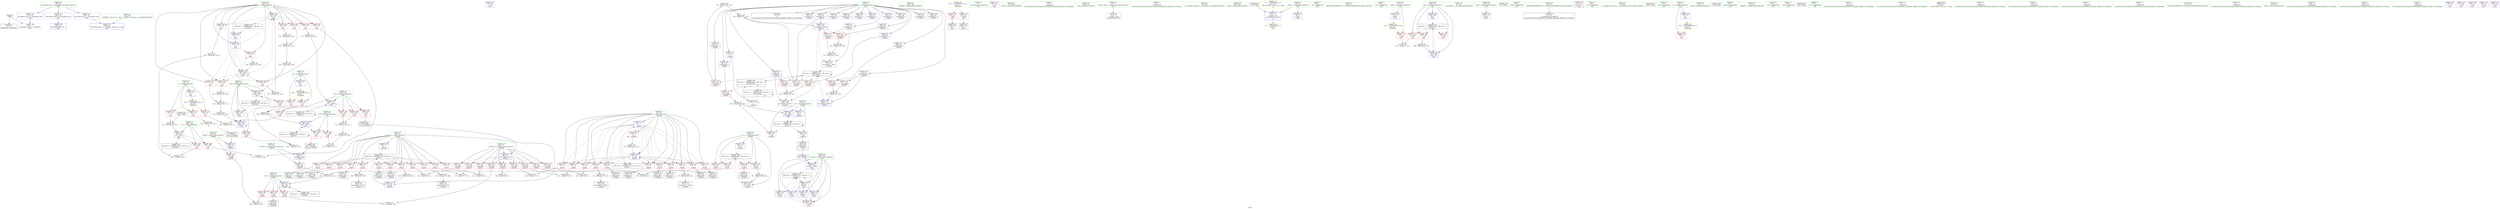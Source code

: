 digraph "SVFG" {
	label="SVFG";

	Node0x55c8b0ca0ba0 [shape=record,color=grey,label="{NodeID: 0\nNullPtr}"];
	Node0x55c8b0ca0ba0 -> Node0x55c8b0cb7380[style=solid];
	Node0x55c8b0ca0ba0 -> Node0x55c8b0cb9ed0[style=solid];
	Node0x55c8b0cb9220 [shape=record,color=red,label="{NodeID: 194\n361\<--288\n\<--lvl\nmain\n}"];
	Node0x55c8b0cb9220 -> Node0x55c8b0cca900[style=solid];
	Node0x55c8b0cb6010 [shape=record,color=purple,label="{NodeID: 111\n315\<--36\n\<--.str.6\nmain\n}"];
	Node0x55c8b0cb4a00 [shape=record,color=green,label="{NodeID: 28\n18\<--19\nY\<--Y_field_insensitive\nGlob }"];
	Node0x55c8b0cb4a00 -> Node0x55c8b0cbb4a0[style=solid];
	Node0x55c8b0cb4a00 -> Node0x55c8b0cbb570[style=solid];
	Node0x55c8b0cb4a00 -> Node0x55c8b0cbb640[style=solid];
	Node0x55c8b0cb4a00 -> Node0x55c8b0cb9bd0[style=solid];
	Node0x55c8b0cc8080 [shape=record,color=grey,label="{NodeID: 305\n145 = Binary(146, 144, )\n}"];
	Node0x55c8b0cc8080 -> Node0x55c8b0cc8380[style=solid];
	Node0x55c8b0cbaa60 [shape=record,color=blue,label="{NodeID: 222\n94\<--9\nres\<--\n_Z3getiii\n}"];
	Node0x55c8b0cbaa60 -> Node0x55c8b0cda450[style=dashed];
	Node0x55c8b0cbc410 [shape=record,color=red,label="{NodeID: 139\n147\<--90\n\<--x\n_Z3getiii\n}"];
	Node0x55c8b0cbc410 -> Node0x55c8b0cc7180[style=solid];
	Node0x55c8b0cb6e80 [shape=record,color=green,label="{NodeID: 56\n299\<--300\nfreopen\<--freopen_field_insensitive\n}"];
	Node0x55c8b0cbdad0 [shape=record,color=red,label="{NodeID: 167\n248\<--98\n\<--y61\n_Z3getiii\n}"];
	Node0x55c8b0cbdad0 -> Node0x55c8b0cc9580[style=solid];
	Node0x55c8b0cb86c0 [shape=record,color=black,label="{NodeID: 84\n298\<--295\ncall\<--\nmain\n}"];
	Node0x55c8b0c90220 [shape=record,color=green,label="{NodeID: 1\n7\<--1\n__dso_handle\<--dummyObj\nGlob }"];
	Node0x55c8b0cdea50 [shape=record,color=black,label="{NodeID: 361\nMR_10V_3 = PHI(MR_10V_4, MR_10V_2, )\npts\{91 \}\n}"];
	Node0x55c8b0cdea50 -> Node0x55c8b0cbc1a0[style=dashed];
	Node0x55c8b0cdea50 -> Node0x55c8b0cbc270[style=dashed];
	Node0x55c8b0cdea50 -> Node0x55c8b0cbc340[style=dashed];
	Node0x55c8b0cdea50 -> Node0x55c8b0cbc410[style=dashed];
	Node0x55c8b0cdea50 -> Node0x55c8b0cbc4e0[style=dashed];
	Node0x55c8b0cdea50 -> Node0x55c8b0cbc5b0[style=dashed];
	Node0x55c8b0cdea50 -> Node0x55c8b0cbc680[style=dashed];
	Node0x55c8b0cdea50 -> Node0x55c8b0cbc750[style=dashed];
	Node0x55c8b0cdea50 -> Node0x55c8b0cbc820[style=dashed];
	Node0x55c8b0cdea50 -> Node0x55c8b0cbc8f0[style=dashed];
	Node0x55c8b0cdea50 -> Node0x55c8b0cbc9c0[style=dashed];
	Node0x55c8b0cdea50 -> Node0x55c8b0cbca90[style=dashed];
	Node0x55c8b0cdea50 -> Node0x55c8b0cba990[style=dashed];
	Node0x55c8b0cb92f0 [shape=record,color=red,label="{NodeID: 195\n373\<--290\n\<--left\nmain\n}"];
	Node0x55c8b0cb92f0 -> Node0x55c8b0cca600[style=solid];
	Node0x55c8b0cb60e0 [shape=record,color=purple,label="{NodeID: 112\n402\<--38\n\<--.str.7\nmain\n}"];
	Node0x55c8b0cb4ad0 [shape=record,color=green,label="{NodeID: 29\n20\<--23\na\<--a_field_insensitive\nGlob }"];
	Node0x55c8b0cb4ad0 -> Node0x55c8b0cb7550[style=solid];
	Node0x55c8b0cb4ad0 -> Node0x55c8b0cb8930[style=solid];
	Node0x55c8b0cb4ad0 -> Node0x55c8b0cb8a00[style=solid];
	Node0x55c8b0cb4ad0 -> Node0x55c8b0cb8ad0[style=solid];
	Node0x55c8b0cb4ad0 -> Node0x55c8b0cb8ba0[style=solid];
	Node0x55c8b0cb4ad0 -> Node0x55c8b0cb8c70[style=solid];
	Node0x55c8b0cb4ad0 -> Node0x55c8b0cb8d40[style=solid];
	Node0x55c8b0cb4ad0 -> Node0x55c8b0cb8e10[style=solid];
	Node0x55c8b0cb4ad0 -> Node0x55c8b0cb8ee0[style=solid];
	Node0x55c8b0cb4ad0 -> Node0x55c8b0cb8fb0[style=solid];
	Node0x55c8b0cb4ad0 -> Node0x55c8b0cb6400[style=solid];
	Node0x55c8b0cb4ad0 -> Node0x55c8b0cb64d0[style=solid];
	Node0x55c8b0cb4ad0 -> Node0x55c8b0cb65a0[style=solid];
	Node0x55c8b0cb4ad0 -> Node0x55c8b0cb6670[style=solid];
	Node0x55c8b0cb4ad0 -> Node0x55c8b0cb6740[style=solid];
	Node0x55c8b0cb4ad0 -> Node0x55c8b0cb6810[style=solid];
	Node0x55c8b0cb4ad0 -> Node0x55c8b0cb68e0[style=solid];
	Node0x55c8b0cb4ad0 -> Node0x55c8b0cb69b0[style=solid];
	Node0x55c8b0cb4ad0 -> Node0x55c8b0cb6a80[style=solid];
	Node0x55c8b0cb4ad0 -> Node0x55c8b0cb6b50[style=solid];
	Node0x55c8b0cc8200 [shape=record,color=grey,label="{NodeID: 306\n189 = Binary(188, 149, )\n}"];
	Node0x55c8b0cc8200 -> Node0x55c8b0cb7f70[style=solid];
	Node0x55c8b0cbab30 [shape=record,color=blue,label="{NodeID: 223\n96\<--12\nx57\<--\n_Z3getiii\n}"];
	Node0x55c8b0cbab30 -> Node0x55c8b0cda950[style=dashed];
	Node0x55c8b0cbc4e0 [shape=record,color=red,label="{NodeID: 140\n158\<--90\n\<--x\n_Z3getiii\n}"];
	Node0x55c8b0cbc4e0 -> Node0x55c8b0cb7a90[style=solid];
	Node0x55c8b0cb6f80 [shape=record,color=green,label="{NodeID: 57\n307\<--308\nscanf\<--scanf_field_insensitive\n}"];
	Node0x55c8b0cbdba0 [shape=record,color=red,label="{NodeID: 168\n255\<--98\n\<--y61\n_Z3getiii\n}"];
	Node0x55c8b0cbdba0 -> Node0x55c8b0cb8520[style=solid];
	Node0x55c8b0cb8790 [shape=record,color=black,label="{NodeID: 85\n304\<--301\ncall1\<--\nmain\n}"];
	Node0x55c8b0cb3b80 [shape=record,color=green,label="{NodeID: 2\n9\<--1\n\<--dummyObj\nCan only get source location for instruction, argument, global var or function.}"];
	Node0x55c8b0cdef50 [shape=record,color=black,label="{NodeID: 362\nMR_12V_2 = PHI(MR_12V_4, MR_12V_1, )\npts\{93 \}\n}"];
	Node0x55c8b0cdef50 -> Node0x55c8b0cba4b0[style=dashed];
	Node0x55c8b0cb93c0 [shape=record,color=red,label="{NodeID: 196\n388\<--290\n\<--left\nmain\n|{<s0>10}}"];
	Node0x55c8b0cb93c0:s0 -> Node0x55c8b0cf8b90[style=solid,color=red];
	Node0x55c8b0cb61b0 [shape=record,color=purple,label="{NodeID: 113\n429\<--40\nllvm.global_ctors_0\<--llvm.global_ctors\nGlob }"];
	Node0x55c8b0cb61b0 -> Node0x55c8b0cb9cd0[style=solid];
	Node0x55c8b0cb4ba0 [shape=record,color=green,label="{NodeID: 30\n40\<--44\nllvm.global_ctors\<--llvm.global_ctors_field_insensitive\nGlob }"];
	Node0x55c8b0cb4ba0 -> Node0x55c8b0cb61b0[style=solid];
	Node0x55c8b0cb4ba0 -> Node0x55c8b0cb6280[style=solid];
	Node0x55c8b0cb4ba0 -> Node0x55c8b0cbb0a0[style=solid];
	Node0x55c8b0cc8380 [shape=record,color=grey,label="{NodeID: 307\n156 = Binary(155, 145, )\n}"];
	Node0x55c8b0cc8380 -> Node0x55c8b0cba580[style=solid];
	Node0x55c8b0cbac00 [shape=record,color=blue,label="{NodeID: 224\n98\<--242\ny61\<--sub\n_Z3getiii\n}"];
	Node0x55c8b0cbac00 -> Node0x55c8b0cbda00[style=dashed];
	Node0x55c8b0cbac00 -> Node0x55c8b0cbdad0[style=dashed];
	Node0x55c8b0cbac00 -> Node0x55c8b0cbdba0[style=dashed];
	Node0x55c8b0cbac00 -> Node0x55c8b0cdae50[style=dashed];
	Node0x55c8b0cbc5b0 [shape=record,color=red,label="{NodeID: 141\n166\<--90\n\<--x\n_Z3getiii\n}"];
	Node0x55c8b0cbc5b0 -> Node0x55c8b0cb7c30[style=solid];
	Node0x55c8b0cb7080 [shape=record,color=green,label="{NodeID: 58\n350\<--351\nabs\<--abs_field_insensitive\n}"];
	Node0x55c8b0cbdc70 [shape=record,color=red,label="{NodeID: 169\n144\<--143\n\<--arrayidx9\n_Z3getiii\n}"];
	Node0x55c8b0cbdc70 -> Node0x55c8b0cc8080[style=solid];
	Node0x55c8b0cb8860 [shape=record,color=purple,label="{NodeID: 86\n51\<--4\n\<--_ZStL8__ioinit\n__cxx_global_var_init\n}"];
	Node0x55c8b0ca1460 [shape=record,color=green,label="{NodeID: 3\n12\<--1\n\<--dummyObj\nCan only get source location for instruction, argument, global var or function.}"];
	Node0x55c8b0cdf450 [shape=record,color=black,label="{NodeID: 363\nMR_20V_3 = PHI(MR_20V_4, MR_20V_2, )\npts\{230000 \}\n|{|<s2>10}}"];
	Node0x55c8b0cdf450 -> Node0x55c8b0cbe2f0[style=dashed];
	Node0x55c8b0cdf450 -> Node0x55c8b0cdb850[style=dashed];
	Node0x55c8b0cdf450:s2 -> Node0x55c8b0cde050[style=dashed,color=blue];
	Node0x55c8b0cb9490 [shape=record,color=red,label="{NodeID: 197\n374\<--292\n\<--slot\nmain\n}"];
	Node0x55c8b0cb9490 -> Node0x55c8b0cc8980[style=solid];
	Node0x55c8b0cb6280 [shape=record,color=purple,label="{NodeID: 114\n430\<--40\nllvm.global_ctors_1\<--llvm.global_ctors\nGlob }"];
	Node0x55c8b0cb6280 -> Node0x55c8b0cb9dd0[style=solid];
	Node0x55c8b0cb4c70 [shape=record,color=green,label="{NodeID: 31\n45\<--46\n__cxx_global_var_init\<--__cxx_global_var_init_field_insensitive\n}"];
	Node0x55c8b0cc8500 [shape=record,color=grey,label="{NodeID: 308\n230 = Binary(229, 149, )\n}"];
	Node0x55c8b0cc8500 -> Node0x55c8b0cba990[style=solid];
	Node0x55c8b0cbacd0 [shape=record,color=blue,label="{NodeID: 225\n94\<--260\nres\<--add70\n_Z3getiii\n}"];
	Node0x55c8b0cbacd0 -> Node0x55c8b0cda450[style=dashed];
	Node0x55c8b0cbc680 [shape=record,color=red,label="{NodeID: 142\n177\<--90\n\<--x\n_Z3getiii\n}"];
	Node0x55c8b0cbc680 -> Node0x55c8b0cc9b80[style=solid];
	Node0x55c8b0cb7180 [shape=record,color=green,label="{NodeID: 59\n404\<--405\nprintf\<--printf_field_insensitive\n}"];
	Node0x55c8b0ce7450 [shape=record,color=yellow,style=double,label="{NodeID: 419\n2V_2 = CSCHI(MR_2V_1)\npts\{10 \}\nCS[]}"];
	Node0x55c8b0cbdd40 [shape=record,color=red,label="{NodeID: 170\n155\<--154\n\<--arrayidx13\n_Z3getiii\n}"];
	Node0x55c8b0cbdd40 -> Node0x55c8b0cc8380[style=solid];
	Node0x55c8b0cb8930 [shape=record,color=purple,label="{NodeID: 87\n115\<--20\n\<--a\n_Z3getiii\n}"];
	Node0x55c8b0cb8930 -> Node0x55c8b0cba310[style=solid];
	Node0x55c8b0c9fdc0 [shape=record,color=green,label="{NodeID: 4\n24\<--1\n.str\<--dummyObj\nGlob }"];
	Node0x55c8b0cb9560 [shape=record,color=red,label="{NodeID: 198\n375\<--292\n\<--slot\nmain\n}"];
	Node0x55c8b0cb9560 -> Node0x55c8b0cc8980[style=solid];
	Node0x55c8b0cbb0a0 [shape=record,color=purple,label="{NodeID: 115\n431\<--40\nllvm.global_ctors_2\<--llvm.global_ctors\nGlob }"];
	Node0x55c8b0cbb0a0 -> Node0x55c8b0cb9ed0[style=solid];
	Node0x55c8b0cb4d70 [shape=record,color=green,label="{NodeID: 32\n49\<--50\n_ZNSt8ios_base4InitC1Ev\<--_ZNSt8ios_base4InitC1Ev_field_insensitive\n}"];
	Node0x55c8b0cc8680 [shape=record,color=grey,label="{NodeID: 309\n377 = Binary(376, 149, )\n}"];
	Node0x55c8b0cc8680 -> Node0x55c8b0cca600[style=solid];
	Node0x55c8b0cbada0 [shape=record,color=blue,label="{NodeID: 226\n96\<--265\nx57\<--inc73\n_Z3getiii\n}"];
	Node0x55c8b0cbada0 -> Node0x55c8b0cda950[style=dashed];
	Node0x55c8b0cbc750 [shape=record,color=red,label="{NodeID: 143\n181\<--90\n\<--x\n_Z3getiii\n}"];
	Node0x55c8b0cbc750 -> Node0x55c8b0cb7dd0[style=solid];
	Node0x55c8b0cb7280 [shape=record,color=green,label="{NodeID: 60\n42\<--424\n_GLOBAL__sub_I_jcn_1_1.cpp\<--_GLOBAL__sub_I_jcn_1_1.cpp_field_insensitive\n}"];
	Node0x55c8b0cb7280 -> Node0x55c8b0cb9dd0[style=solid];
	Node0x55c8b0cbde10 [shape=record,color=red,label="{NodeID: 171\n164\<--163\n\<--arrayidx18\n_Z3getiii\n}"];
	Node0x55c8b0cbde10 -> Node0x55c8b0cc7f00[style=solid];
	Node0x55c8b0cb8a00 [shape=record,color=purple,label="{NodeID: 88\n140\<--20\narrayidx\<--a\n_Z3getiii\n}"];
	Node0x55c8b0c9f910 [shape=record,color=green,label="{NodeID: 5\n26\<--1\n.str.2\<--dummyObj\nGlob }"];
	Node0x55c8b0cb9630 [shape=record,color=red,label="{NodeID: 199\n383\<--292\n\<--slot\nmain\n}"];
	Node0x55c8b0cb9630 -> Node0x55c8b0cca780[style=solid];
	Node0x55c8b0cbb160 [shape=record,color=red,label="{NodeID: 116\n312\<--11\n\<--ntest\nmain\n}"];
	Node0x55c8b0cbb160 -> Node0x55c8b0cc9a00[style=solid];
	Node0x55c8b0cb4e70 [shape=record,color=green,label="{NodeID: 33\n55\<--56\n__cxa_atexit\<--__cxa_atexit_field_insensitive\n}"];
	Node0x55c8b0cc8800 [shape=record,color=grey,label="{NodeID: 310\n260 = Binary(259, 258, )\n}"];
	Node0x55c8b0cc8800 -> Node0x55c8b0cbacd0[style=solid];
	Node0x55c8b0cbae70 [shape=record,color=blue,label="{NodeID: 227\n278\<--12\nretval\<--\nmain\n}"];
	Node0x55c8b0cbc820 [shape=record,color=red,label="{NodeID: 144\n188\<--90\n\<--x\n_Z3getiii\n}"];
	Node0x55c8b0cbc820 -> Node0x55c8b0cc8200[style=solid];
	Node0x55c8b0cb7380 [shape=record,color=black,label="{NodeID: 61\n2\<--3\ndummyVal\<--dummyVal\n}"];
	Node0x55c8b0cf7c10 [shape=record,color=black,label="{NodeID: 421\n52 = PHI()\n}"];
	Node0x55c8b0cbdee0 [shape=record,color=red,label="{NodeID: 172\n173\<--172\n\<--arrayidx24\n_Z3getiii\n}"];
	Node0x55c8b0cbdee0 -> Node0x55c8b0cc7780[style=solid];
	Node0x55c8b0cb8ad0 [shape=record,color=purple,label="{NodeID: 89\n143\<--20\narrayidx9\<--a\n_Z3getiii\n}"];
	Node0x55c8b0cb8ad0 -> Node0x55c8b0cbdc70[style=solid];
	Node0x55c8b0ca0480 [shape=record,color=green,label="{NodeID: 6\n28\<--1\nstdin\<--dummyObj\nGlob }"];
	Node0x55c8b0cb9700 [shape=record,color=red,label="{NodeID: 200\n389\<--292\n\<--slot\nmain\n|{<s0>10}}"];
	Node0x55c8b0cb9700:s0 -> Node0x55c8b0cf8cc0[style=solid,color=red];
	Node0x55c8b0cbb230 [shape=record,color=red,label="{NodeID: 117\n328\<--14\n\<--N\nmain\n}"];
	Node0x55c8b0cbb230 -> Node0x55c8b0cc9880[style=solid];
	Node0x55c8b0cb4f70 [shape=record,color=green,label="{NodeID: 34\n54\<--60\n_ZNSt8ios_base4InitD1Ev\<--_ZNSt8ios_base4InitD1Ev_field_insensitive\n}"];
	Node0x55c8b0cb4f70 -> Node0x55c8b0cb7650[style=solid];
	Node0x55c8b0cc8980 [shape=record,color=grey,label="{NodeID: 311\n376 = Binary(374, 375, )\n}"];
	Node0x55c8b0cc8980 -> Node0x55c8b0cc8680[style=solid];
	Node0x55c8b0cbaf40 [shape=record,color=blue,label="{NodeID: 228\n280\<--149\ntest\<--\nmain\n}"];
	Node0x55c8b0cbaf40 -> Node0x55c8b0cdbd50[style=dashed];
	Node0x55c8b0cbc8f0 [shape=record,color=red,label="{NodeID: 145\n203\<--90\n\<--x\n_Z3getiii\n}"];
	Node0x55c8b0cbc8f0 -> Node0x55c8b0cb8110[style=solid];
	Node0x55c8b0cb7480 [shape=record,color=black,label="{NodeID: 62\n277\<--12\nmain_ret\<--\nmain\n}"];
	Node0x55c8b0cf84d0 [shape=record,color=black,label="{NodeID: 422\n70 = PHI()\n}"];
	Node0x55c8b0cf84d0 -> Node0x55c8b0cb9fd0[style=solid];
	Node0x55c8b0cbdfb0 [shape=record,color=red,label="{NodeID: 173\n187\<--186\n\<--arrayidx31\n_Z3getiii\n}"];
	Node0x55c8b0cbdfb0 -> Node0x55c8b0cc7000[style=solid];
	Node0x55c8b0cb8ba0 [shape=record,color=purple,label="{NodeID: 90\n151\<--20\narrayidx11\<--a\n_Z3getiii\n}"];
	Node0x55c8b0ca1020 [shape=record,color=green,label="{NodeID: 7\n29\<--1\n.str.3\<--dummyObj\nGlob }"];
	Node0x55c8b0cb97d0 [shape=record,color=blue,label="{NodeID: 201\n8\<--9\n_ZL2pi\<--\nGlob }"];
	Node0x55c8b0cbb300 [shape=record,color=red,label="{NodeID: 118\n366\<--14\n\<--N\nmain\n}"];
	Node0x55c8b0cbb300 -> Node0x55c8b0cc8b00[style=solid];
	Node0x55c8b0cb5070 [shape=record,color=green,label="{NodeID: 35\n67\<--68\n__cxx_global_var_init.1\<--__cxx_global_var_init.1_field_insensitive\n}"];
	Node0x55c8b0cc8b00 [shape=record,color=grey,label="{NodeID: 312\n368 = Binary(366, 367, )\n}"];
	Node0x55c8b0cc8b00 -> Node0x55c8b0cc36d0[style=solid];
	Node0x55c8b0cbb010 [shape=record,color=blue,label="{NodeID: 229\n282\<--149\na\<--\nmain\n}"];
	Node0x55c8b0cbb010 -> Node0x55c8b0cc3050[style=dashed];
	Node0x55c8b0cbc9c0 [shape=record,color=red,label="{NodeID: 146\n210\<--90\n\<--x\n_Z3getiii\n}"];
	Node0x55c8b0cbc9c0 -> Node0x55c8b0cb82b0[style=solid];
	Node0x55c8b0cb7550 [shape=record,color=black,label="{NodeID: 63\n22\<--20\n\<--a\nCan only get source location for instruction, argument, global var or function.}"];
	Node0x55c8b0cf8630 [shape=record,color=black,label="{NodeID: 423\n306 = PHI()\n}"];
	Node0x55c8b0cbe080 [shape=record,color=red,label="{NodeID: 174\n195\<--194\n\<--arrayidx36\n_Z3getiii\n}"];
	Node0x55c8b0cbe080 -> Node0x55c8b0cc7000[style=solid];
	Node0x55c8b0cb8c70 [shape=record,color=purple,label="{NodeID: 91\n154\<--20\narrayidx13\<--a\n_Z3getiii\n}"];
	Node0x55c8b0cb8c70 -> Node0x55c8b0cbdd40[style=solid];
	Node0x55c8b0cb8c70 -> Node0x55c8b0cba580[style=solid];
	Node0x55c8b0ca05d0 [shape=record,color=green,label="{NodeID: 8\n31\<--1\n.str.4\<--dummyObj\nGlob }"];
	Node0x55c8b0cb98d0 [shape=record,color=blue,label="{NodeID: 202\n11\<--12\nntest\<--\nGlob }"];
	Node0x55c8b0cb98d0 -> Node0x55c8b0ce1da0[style=dashed];
	Node0x55c8b0cbb3d0 [shape=record,color=red,label="{NodeID: 119\n348\<--16\n\<--X\nmain\n}"];
	Node0x55c8b0cb5170 [shape=record,color=green,label="{NodeID: 36\n72\<--73\nacos\<--acos_field_insensitive\n}"];
	Node0x55c8b0cc8c80 [shape=record,color=grey,label="{NodeID: 313\n265 = Binary(264, 149, )\n}"];
	Node0x55c8b0cc8c80 -> Node0x55c8b0cbada0[style=solid];
	Node0x55c8b0cc2f80 [shape=record,color=blue,label="{NodeID: 230\n284\<--149\ntotal\<--\nmain\n}"];
	Node0x55c8b0cc2f80 -> Node0x55c8b0cc3120[style=dashed];
	Node0x55c8b0cbca90 [shape=record,color=red,label="{NodeID: 147\n229\<--90\n\<--x\n_Z3getiii\n}"];
	Node0x55c8b0cbca90 -> Node0x55c8b0cc8500[style=solid];
	Node0x55c8b0cb7650 [shape=record,color=black,label="{NodeID: 64\n53\<--54\n\<--_ZNSt8ios_base4InitD1Ev\nCan only get source location for instruction, argument, global var or function.}"];
	Node0x55c8b0cf8700 [shape=record,color=black,label="{NodeID: 424\n316 = PHI()\n}"];
	Node0x55c8b0cbe150 [shape=record,color=red,label="{NodeID: 175\n209\<--208\n\<--arrayidx44\n_Z3getiii\n}"];
	Node0x55c8b0cbe150 -> Node0x55c8b0cc7c00[style=solid];
	Node0x55c8b0cb8d40 [shape=record,color=purple,label="{NodeID: 92\n160\<--20\narrayidx16\<--a\n_Z3getiii\n}"];
	Node0x55c8b0ca0660 [shape=record,color=green,label="{NodeID: 9\n33\<--1\nstdout\<--dummyObj\nGlob }"];
	Node0x55c8b0cc6400 [shape=record,color=grey,label="{NodeID: 286\n353 = Binary(349, 352, )\n}"];
	Node0x55c8b0cc6400 -> Node0x55c8b0cc3530[style=solid];
	Node0x55c8b0cb99d0 [shape=record,color=blue,label="{NodeID: 203\n14\<--12\nN\<--\nGlob }"];
	Node0x55c8b0cb99d0 -> Node0x55c8b0ce1e80[style=dashed];
	Node0x55c8b0cbb4a0 [shape=record,color=red,label="{NodeID: 120\n352\<--18\n\<--Y\nmain\n}"];
	Node0x55c8b0cbb4a0 -> Node0x55c8b0cc6400[style=solid];
	Node0x55c8b0cb5270 [shape=record,color=green,label="{NodeID: 37\n78\<--79\n_Z3getiii\<--_Z3getiii_field_insensitive\n}"];
	Node0x55c8b0cc8e00 [shape=record,color=grey,label="{NodeID: 314\n371 = Binary(370, 149, )\n}"];
	Node0x55c8b0cc8e00 -> Node0x55c8b0cc37a0[style=solid];
	Node0x55c8b0cc3050 [shape=record,color=blue,label="{NodeID: 231\n282\<--149\na\<--\nmain\n}"];
	Node0x55c8b0cc3050 -> Node0x55c8b0cbe630[style=dashed];
	Node0x55c8b0cc3050 -> Node0x55c8b0cbe700[style=dashed];
	Node0x55c8b0cc3050 -> Node0x55c8b0cbe7d0[style=dashed];
	Node0x55c8b0cc3050 -> Node0x55c8b0cbe8a0[style=dashed];
	Node0x55c8b0cc3050 -> Node0x55c8b0cc31f0[style=dashed];
	Node0x55c8b0cc3050 -> Node0x55c8b0cc32c0[style=dashed];
	Node0x55c8b0cbcb60 [shape=record,color=red,label="{NodeID: 148\n126\<--92\n\<--y\n_Z3getiii\n}"];
	Node0x55c8b0cbcb60 -> Node0x55c8b0cc9d00[style=solid];
	Node0x55c8b0cb7750 [shape=record,color=black,label="{NodeID: 65\n139\<--138\nidxprom\<--\n_Z3getiii\n}"];
	Node0x55c8b0cf87d0 [shape=record,color=black,label="{NodeID: 425\n349 = PHI()\n}"];
	Node0x55c8b0cf87d0 -> Node0x55c8b0cc6400[style=solid];
	Node0x55c8b0cbe220 [shape=record,color=red,label="{NodeID: 176\n217\<--216\n\<--arrayidx49\n_Z3getiii\n}"];
	Node0x55c8b0cbe220 -> Node0x55c8b0cc7c00[style=solid];
	Node0x55c8b0cb8e10 [shape=record,color=purple,label="{NodeID: 93\n163\<--20\narrayidx18\<--a\n_Z3getiii\n}"];
	Node0x55c8b0cb8e10 -> Node0x55c8b0cbde10[style=solid];
	Node0x55c8b0ca06f0 [shape=record,color=green,label="{NodeID: 10\n34\<--1\n.str.5\<--dummyObj\nGlob }"];
	Node0x55c8b0cc6580 [shape=record,color=grey,label="{NodeID: 287\n242 = Binary(240, 241, )\n}"];
	Node0x55c8b0cc6580 -> Node0x55c8b0cbac00[style=solid];
	Node0x55c8b0cb9ad0 [shape=record,color=blue,label="{NodeID: 204\n16\<--12\nX\<--\nGlob }"];
	Node0x55c8b0cb9ad0 -> Node0x55c8b0ce1f60[style=dashed];
	Node0x55c8b0cbb570 [shape=record,color=red,label="{NodeID: 121\n382\<--18\n\<--Y\nmain\n}"];
	Node0x55c8b0cbb570 -> Node0x55c8b0cca780[style=solid];
	Node0x55c8b0cb5370 [shape=record,color=green,label="{NodeID: 38\n84\<--85\nleft.addr\<--left.addr_field_insensitive\n_Z3getiii\n}"];
	Node0x55c8b0cb5370 -> Node0x55c8b0cbb8b0[style=solid];
	Node0x55c8b0cb5370 -> Node0x55c8b0cba0a0[style=solid];
	Node0x55c8b0cc8f80 [shape=record,color=grey,label="{NodeID: 315\n363 = Binary(362, 149, )\n}"];
	Node0x55c8b0cc8f80 -> Node0x55c8b0cca900[style=solid];
	Node0x55c8b0cc3120 [shape=record,color=blue,label="{NodeID: 232\n284\<--325\ntotal\<--div\nmain\n}"];
	Node0x55c8b0cc3120 -> Node0x55c8b0cbed80[style=dashed];
	Node0x55c8b0cc3120 -> Node0x55c8b0cc3120[style=dashed];
	Node0x55c8b0cc3120 -> Node0x55c8b0cc3390[style=dashed];
	Node0x55c8b0cbcc30 [shape=record,color=red,label="{NodeID: 149\n134\<--92\n\<--y\n_Z3getiii\n}"];
	Node0x55c8b0cbcc30 -> Node0x55c8b0cca000[style=solid];
	Node0x55c8b0cb7820 [shape=record,color=black,label="{NodeID: 66\n142\<--141\nidxprom8\<--\n_Z3getiii\n}"];
	Node0x55c8b0cf8930 [shape=record,color=black,label="{NodeID: 426\n392 = PHI(80, )\n}"];
	Node0x55c8b0cf8930 -> Node0x55c8b0cc3a10[style=solid];
	Node0x55c8b0cbe2f0 [shape=record,color=red,label="{NodeID: 177\n258\<--257\n\<--arrayidx69\n_Z3getiii\n}"];
	Node0x55c8b0cbe2f0 -> Node0x55c8b0cc8800[style=solid];
	Node0x55c8b0cb8ee0 [shape=record,color=purple,label="{NodeID: 94\n168\<--20\narrayidx21\<--a\n_Z3getiii\n}"];
	Node0x55c8b0c9fa90 [shape=record,color=green,label="{NodeID: 11\n36\<--1\n.str.6\<--dummyObj\nGlob }"];
	Node0x55c8b0cc6700 [shape=record,color=grey,label="{NodeID: 288\n345 = Binary(344, 326, )\n}"];
	Node0x55c8b0cc6700 -> Node0x55c8b0cc3390[style=solid];
	Node0x55c8b0cb9bd0 [shape=record,color=blue,label="{NodeID: 205\n18\<--12\nY\<--\nGlob }"];
	Node0x55c8b0cb9bd0 -> Node0x55c8b0ce2040[style=dashed];
	Node0x55c8b0cbb640 [shape=record,color=red,label="{NodeID: 122\n390\<--18\n\<--Y\nmain\n}"];
	Node0x55c8b0cbb640 -> Node0x55c8b0cc7d80[style=solid];
	Node0x55c8b0cb5440 [shape=record,color=green,label="{NodeID: 39\n86\<--87\nslot.addr\<--slot.addr_field_insensitive\n_Z3getiii\n}"];
	Node0x55c8b0cb5440 -> Node0x55c8b0cbb980[style=solid];
	Node0x55c8b0cb5440 -> Node0x55c8b0cbba50[style=solid];
	Node0x55c8b0cb5440 -> Node0x55c8b0cbbb20[style=solid];
	Node0x55c8b0cb5440 -> Node0x55c8b0cbbbf0[style=solid];
	Node0x55c8b0cb5440 -> Node0x55c8b0cbbcc0[style=solid];
	Node0x55c8b0cb5440 -> Node0x55c8b0cbbd90[style=solid];
	Node0x55c8b0cb5440 -> Node0x55c8b0cbbe60[style=solid];
	Node0x55c8b0cb5440 -> Node0x55c8b0cbbf30[style=solid];
	Node0x55c8b0cb5440 -> Node0x55c8b0cbc000[style=solid];
	Node0x55c8b0cb5440 -> Node0x55c8b0cba170[style=solid];
	Node0x55c8b0cc9100 [shape=record,color=grey,label="{NodeID: 316\n214 = Binary(213, 149, )\n}"];
	Node0x55c8b0cc9100 -> Node0x55c8b0cb8380[style=solid];
	Node0x55c8b0cc31f0 [shape=record,color=blue,label="{NodeID: 233\n282\<--335\na\<--add6\nmain\n}"];
	Node0x55c8b0cc31f0 -> Node0x55c8b0cbe630[style=dashed];
	Node0x55c8b0cc31f0 -> Node0x55c8b0cbe700[style=dashed];
	Node0x55c8b0cc31f0 -> Node0x55c8b0cbe7d0[style=dashed];
	Node0x55c8b0cc31f0 -> Node0x55c8b0cbe8a0[style=dashed];
	Node0x55c8b0cc31f0 -> Node0x55c8b0cc31f0[style=dashed];
	Node0x55c8b0cc31f0 -> Node0x55c8b0cc32c0[style=dashed];
	Node0x55c8b0cbcd00 [shape=record,color=red,label="{NodeID: 150\n141\<--92\n\<--y\n_Z3getiii\n}"];
	Node0x55c8b0cbcd00 -> Node0x55c8b0cb7820[style=solid];
	Node0x55c8b0cb78f0 [shape=record,color=black,label="{NodeID: 67\n150\<--148\nidxprom10\<--add\n_Z3getiii\n}"];
	Node0x55c8b0cf8ac0 [shape=record,color=black,label="{NodeID: 427\n403 = PHI()\n}"];
	Node0x55c8b0cbe3c0 [shape=record,color=red,label="{NodeID: 178\n311\<--280\n\<--test\nmain\n}"];
	Node0x55c8b0cbe3c0 -> Node0x55c8b0cc9a00[style=solid];
	Node0x55c8b0cb8fb0 [shape=record,color=purple,label="{NodeID: 95\n172\<--20\narrayidx24\<--a\n_Z3getiii\n}"];
	Node0x55c8b0cb8fb0 -> Node0x55c8b0cbdee0[style=solid];
	Node0x55c8b0cb8fb0 -> Node0x55c8b0cba650[style=solid];
	Node0x55c8b0c9fb20 [shape=record,color=green,label="{NodeID: 12\n38\<--1\n.str.7\<--dummyObj\nGlob }"];
	Node0x55c8b0cc6880 [shape=record,color=grey,label="{NodeID: 289\n344 = Binary(341, 343, )\n}"];
	Node0x55c8b0cc6880 -> Node0x55c8b0cc6700[style=solid];
	Node0x55c8b0cb9cd0 [shape=record,color=blue,label="{NodeID: 206\n429\<--41\nllvm.global_ctors_0\<--\nGlob }"];
	Node0x55c8b0cbb710 [shape=record,color=red,label="{NodeID: 123\n295\<--28\n\<--stdin\nmain\n}"];
	Node0x55c8b0cbb710 -> Node0x55c8b0cb86c0[style=solid];
	Node0x55c8b0cb5510 [shape=record,color=green,label="{NodeID: 40\n88\<--89\nY.addr\<--Y.addr_field_insensitive\n_Z3getiii\n}"];
	Node0x55c8b0cb5510 -> Node0x55c8b0cbc0d0[style=solid];
	Node0x55c8b0cb5510 -> Node0x55c8b0cba240[style=solid];
	Node0x55c8b0cc9280 [shape=record,color=grey,label="{NodeID: 317\n357 = cmp(355, 356, )\n}"];
	Node0x55c8b0cc32c0 [shape=record,color=blue,label="{NodeID: 234\n282\<--339\na\<--sub\nmain\n}"];
	Node0x55c8b0cc32c0 -> Node0x55c8b0cbe970[style=dashed];
	Node0x55c8b0cc32c0 -> Node0x55c8b0cbea40[style=dashed];
	Node0x55c8b0cc32c0 -> Node0x55c8b0cbeb10[style=dashed];
	Node0x55c8b0cc32c0 -> Node0x55c8b0cbebe0[style=dashed];
	Node0x55c8b0cc32c0 -> Node0x55c8b0cbecb0[style=dashed];
	Node0x55c8b0cc32c0 -> Node0x55c8b0cdc250[style=dashed];
	Node0x55c8b0cbcdd0 [shape=record,color=red,label="{NodeID: 151\n152\<--92\n\<--y\n_Z3getiii\n}"];
	Node0x55c8b0cbcdd0 -> Node0x55c8b0cb79c0[style=solid];
	Node0x55c8b0cb79c0 [shape=record,color=black,label="{NodeID: 68\n153\<--152\nidxprom12\<--\n_Z3getiii\n}"];
	Node0x55c8b0cf8b90 [shape=record,color=black,label="{NodeID: 428\n81 = PHI(388, )\n0th arg _Z3getiii }"];
	Node0x55c8b0cf8b90 -> Node0x55c8b0cba0a0[style=solid];
	Node0x55c8b0cbe490 [shape=record,color=red,label="{NodeID: 179\n400\<--280\n\<--test\nmain\n}"];
	Node0x55c8b0cb6400 [shape=record,color=purple,label="{NodeID: 96\n183\<--20\narrayidx29\<--a\n_Z3getiii\n}"];
	Node0x55c8b0c9fbf0 [shape=record,color=green,label="{NodeID: 13\n41\<--1\n\<--dummyObj\nCan only get source location for instruction, argument, global var or function.}"];
	Node0x55c8b0cc6a00 [shape=record,color=grey,label="{NodeID: 290\n343 = Binary(342, 149, )\n}"];
	Node0x55c8b0cc6a00 -> Node0x55c8b0cc6880[style=solid];
	Node0x55c8b0cb9dd0 [shape=record,color=blue,label="{NodeID: 207\n430\<--42\nllvm.global_ctors_1\<--_GLOBAL__sub_I_jcn_1_1.cpp\nGlob }"];
	Node0x55c8b0cbb7e0 [shape=record,color=red,label="{NodeID: 124\n301\<--33\n\<--stdout\nmain\n}"];
	Node0x55c8b0cbb7e0 -> Node0x55c8b0cb8790[style=solid];
	Node0x55c8b0cb55e0 [shape=record,color=green,label="{NodeID: 41\n90\<--91\nx\<--x_field_insensitive\n_Z3getiii\n}"];
	Node0x55c8b0cb55e0 -> Node0x55c8b0cbc1a0[style=solid];
	Node0x55c8b0cb55e0 -> Node0x55c8b0cbc270[style=solid];
	Node0x55c8b0cb55e0 -> Node0x55c8b0cbc340[style=solid];
	Node0x55c8b0cb55e0 -> Node0x55c8b0cbc410[style=solid];
	Node0x55c8b0cb55e0 -> Node0x55c8b0cbc4e0[style=solid];
	Node0x55c8b0cb55e0 -> Node0x55c8b0cbc5b0[style=solid];
	Node0x55c8b0cb55e0 -> Node0x55c8b0cbc680[style=solid];
	Node0x55c8b0cb55e0 -> Node0x55c8b0cbc750[style=solid];
	Node0x55c8b0cb55e0 -> Node0x55c8b0cbc820[style=solid];
	Node0x55c8b0cb55e0 -> Node0x55c8b0cbc8f0[style=solid];
	Node0x55c8b0cb55e0 -> Node0x55c8b0cbc9c0[style=solid];
	Node0x55c8b0cb55e0 -> Node0x55c8b0cbca90[style=solid];
	Node0x55c8b0cb55e0 -> Node0x55c8b0cba3e0[style=solid];
	Node0x55c8b0cb55e0 -> Node0x55c8b0cba990[style=solid];
	Node0x55c8b0cc9400 [shape=record,color=grey,label="{NodeID: 318\n238 = cmp(236, 237, )\n}"];
	Node0x55c8b0cc3390 [shape=record,color=blue,label="{NodeID: 235\n284\<--345\ntotal\<--div9\nmain\n}"];
	Node0x55c8b0cc3390 -> Node0x55c8b0cbee50[style=dashed];
	Node0x55c8b0cc3390 -> Node0x55c8b0cdc750[style=dashed];
	Node0x55c8b0cbcea0 [shape=record,color=red,label="{NodeID: 152\n161\<--92\n\<--y\n_Z3getiii\n}"];
	Node0x55c8b0cbcea0 -> Node0x55c8b0cb7b60[style=solid];
	Node0x55c8b0cb7a90 [shape=record,color=black,label="{NodeID: 69\n159\<--158\nidxprom15\<--\n_Z3getiii\n}"];
	Node0x55c8b0cf8cc0 [shape=record,color=black,label="{NodeID: 429\n82 = PHI(389, )\n1st arg _Z3getiii }"];
	Node0x55c8b0cf8cc0 -> Node0x55c8b0cba170[style=solid];
	Node0x55c8b0cbe560 [shape=record,color=red,label="{NodeID: 180\n407\<--280\n\<--test\nmain\n}"];
	Node0x55c8b0cbe560 -> Node0x55c8b0cc6d00[style=solid];
	Node0x55c8b0cb64d0 [shape=record,color=purple,label="{NodeID: 97\n186\<--20\narrayidx31\<--a\n_Z3getiii\n}"];
	Node0x55c8b0cb64d0 -> Node0x55c8b0cbdfb0[style=solid];
	Node0x55c8b0cb3fe0 [shape=record,color=green,label="{NodeID: 14\n71\<--1\n\<--dummyObj\nCan only get source location for instruction, argument, global var or function.}"];
	Node0x55c8b0cc6b80 [shape=record,color=grey,label="{NodeID: 291\n339 = Binary(338, 326, )\n}"];
	Node0x55c8b0cc6b80 -> Node0x55c8b0cc32c0[style=solid];
	Node0x55c8b0cb9ed0 [shape=record,color=blue, style = dotted,label="{NodeID: 208\n431\<--3\nllvm.global_ctors_2\<--dummyVal\nGlob }"];
	Node0x55c8b0cbb8b0 [shape=record,color=red,label="{NodeID: 125\n240\<--84\n\<--left.addr\n_Z3getiii\n}"];
	Node0x55c8b0cbb8b0 -> Node0x55c8b0cc6580[style=solid];
	Node0x55c8b0cb56b0 [shape=record,color=green,label="{NodeID: 42\n92\<--93\ny\<--y_field_insensitive\n_Z3getiii\n}"];
	Node0x55c8b0cb56b0 -> Node0x55c8b0cbcb60[style=solid];
	Node0x55c8b0cb56b0 -> Node0x55c8b0cbcc30[style=solid];
	Node0x55c8b0cb56b0 -> Node0x55c8b0cbcd00[style=solid];
	Node0x55c8b0cb56b0 -> Node0x55c8b0cbcdd0[style=solid];
	Node0x55c8b0cb56b0 -> Node0x55c8b0cbcea0[style=solid];
	Node0x55c8b0cb56b0 -> Node0x55c8b0cbcf70[style=solid];
	Node0x55c8b0cb56b0 -> Node0x55c8b0cbd040[style=solid];
	Node0x55c8b0cb56b0 -> Node0x55c8b0cbd110[style=solid];
	Node0x55c8b0cb56b0 -> Node0x55c8b0cbd1e0[style=solid];
	Node0x55c8b0cb56b0 -> Node0x55c8b0cbd2b0[style=solid];
	Node0x55c8b0cb56b0 -> Node0x55c8b0cbd380[style=solid];
	Node0x55c8b0cb56b0 -> Node0x55c8b0cbd450[style=solid];
	Node0x55c8b0cb56b0 -> Node0x55c8b0cba4b0[style=solid];
	Node0x55c8b0cb56b0 -> Node0x55c8b0cba8c0[style=solid];
	Node0x55c8b0cc0770 [shape=record,color=yellow,style=double,label="{NodeID: 402\nRETMU(2V_2)\npts\{10 \}\nFun[_GLOBAL__sub_I_jcn_1_1.cpp]}"];
	Node0x55c8b0cc9580 [shape=record,color=grey,label="{NodeID: 319\n250 = cmp(248, 249, )\n}"];
	Node0x55c8b0cc3460 [shape=record,color=blue,label="{NodeID: 236\n286\<--9\nanswer\<--\nmain\n}"];
	Node0x55c8b0cc3460 -> Node0x55c8b0cc3600[style=dashed];
	Node0x55c8b0cc3460 -> Node0x55c8b0cc3870[style=dashed];
	Node0x55c8b0cc3460 -> Node0x55c8b0cc3940[style=dashed];
	Node0x55c8b0cc3460 -> Node0x55c8b0cc3a10[style=dashed];
	Node0x55c8b0cc3460 -> Node0x55c8b0cc3ae0[style=dashed];
	Node0x55c8b0cbcf70 [shape=record,color=red,label="{NodeID: 153\n169\<--92\n\<--y\n_Z3getiii\n}"];
	Node0x55c8b0cbcf70 -> Node0x55c8b0cc7900[style=solid];
	Node0x55c8b0cb7b60 [shape=record,color=black,label="{NodeID: 70\n162\<--161\nidxprom17\<--\n_Z3getiii\n}"];
	Node0x55c8b0cf8e00 [shape=record,color=black,label="{NodeID: 430\n83 = PHI(391, )\n2nd arg _Z3getiii }"];
	Node0x55c8b0cf8e00 -> Node0x55c8b0cba240[style=solid];
	Node0x55c8b0cda450 [shape=record,color=black,label="{NodeID: 347\nMR_14V_3 = PHI(MR_14V_5, MR_14V_2, )\npts\{95 \}\n}"];
	Node0x55c8b0cda450 -> Node0x55c8b0cbd520[style=dashed];
	Node0x55c8b0cda450 -> Node0x55c8b0cbd5f0[style=dashed];
	Node0x55c8b0cda450 -> Node0x55c8b0cbacd0[style=dashed];
	Node0x55c8b0cda450 -> Node0x55c8b0cda450[style=dashed];
	Node0x55c8b0cbe630 [shape=record,color=red,label="{NodeID: 181\n321\<--282\n\<--a\nmain\n}"];
	Node0x55c8b0cbe630 -> Node0x55c8b0cc7600[style=solid];
	Node0x55c8b0cb65a0 [shape=record,color=purple,label="{NodeID: 98\n191\<--20\narrayidx34\<--a\n_Z3getiii\n}"];
	Node0x55c8b0cb4070 [shape=record,color=green,label="{NodeID: 15\n105\<--1\n\<--dummyObj\nCan only get source location for instruction, argument, global var or function.}"];
	Node0x55c8b0cc6d00 [shape=record,color=grey,label="{NodeID: 292\n408 = Binary(407, 149, )\n}"];
	Node0x55c8b0cc6d00 -> Node0x55c8b0cc3bb0[style=solid];
	Node0x55c8b0cb9fd0 [shape=record,color=blue,label="{NodeID: 209\n8\<--70\n_ZL2pi\<--call\n__cxx_global_var_init.1\n|{<s0>13}}"];
	Node0x55c8b0cb9fd0:s0 -> Node0x55c8b0ce7450[style=dashed,color=blue];
	Node0x55c8b0cbb980 [shape=record,color=red,label="{NodeID: 126\n103\<--86\n\<--slot.addr\n_Z3getiii\n}"];
	Node0x55c8b0cbb980 -> Node0x55c8b0cca300[style=solid];
	Node0x55c8b0cb5780 [shape=record,color=green,label="{NodeID: 43\n94\<--95\nres\<--res_field_insensitive\n_Z3getiii\n}"];
	Node0x55c8b0cb5780 -> Node0x55c8b0cbd520[style=solid];
	Node0x55c8b0cb5780 -> Node0x55c8b0cbd5f0[style=solid];
	Node0x55c8b0cb5780 -> Node0x55c8b0cbaa60[style=solid];
	Node0x55c8b0cb5780 -> Node0x55c8b0cbacd0[style=solid];
	Node0x55c8b0cc9700 [shape=record,color=grey,label="{NodeID: 320\n246 = cmp(244, 245, )\n}"];
	Node0x55c8b0cc3530 [shape=record,color=blue,label="{NodeID: 237\n288\<--353\nlvl\<--add11\nmain\n}"];
	Node0x55c8b0cc3530 -> Node0x55c8b0cb9150[style=dashed];
	Node0x55c8b0cc3530 -> Node0x55c8b0cb9220[style=dashed];
	Node0x55c8b0cc3530 -> Node0x55c8b0cdd150[style=dashed];
	Node0x55c8b0cbd040 [shape=record,color=red,label="{NodeID: 154\n184\<--92\n\<--y\n_Z3getiii\n}"];
	Node0x55c8b0cbd040 -> Node0x55c8b0cb7ea0[style=solid];
	Node0x55c8b0cb7c30 [shape=record,color=black,label="{NodeID: 71\n167\<--166\nidxprom20\<--\n_Z3getiii\n}"];
	Node0x55c8b0cda950 [shape=record,color=black,label="{NodeID: 348\nMR_16V_3 = PHI(MR_16V_4, MR_16V_2, )\npts\{97 \}\n}"];
	Node0x55c8b0cda950 -> Node0x55c8b0cbd6c0[style=dashed];
	Node0x55c8b0cda950 -> Node0x55c8b0cbd790[style=dashed];
	Node0x55c8b0cda950 -> Node0x55c8b0cbd860[style=dashed];
	Node0x55c8b0cda950 -> Node0x55c8b0cbd930[style=dashed];
	Node0x55c8b0cda950 -> Node0x55c8b0cbada0[style=dashed];
	Node0x55c8b0cbe700 [shape=record,color=red,label="{NodeID: 182\n322\<--282\n\<--a\nmain\n}"];
	Node0x55c8b0cbe700 -> Node0x55c8b0cc7480[style=solid];
	Node0x55c8b0cb6670 [shape=record,color=purple,label="{NodeID: 99\n194\<--20\narrayidx36\<--a\n_Z3getiii\n}"];
	Node0x55c8b0cb6670 -> Node0x55c8b0cbe080[style=solid];
	Node0x55c8b0cb6670 -> Node0x55c8b0cba720[style=solid];
	Node0x55c8b0cb4100 [shape=record,color=green,label="{NodeID: 16\n110\<--1\n\<--dummyObj\nCan only get source location for instruction, argument, global var or function.}"];
	Node0x55c8b0cc6e80 [shape=record,color=grey,label="{NodeID: 293\n335 = Binary(334, 326, )\n}"];
	Node0x55c8b0cc6e80 -> Node0x55c8b0cc31f0[style=solid];
	Node0x55c8b0cba0a0 [shape=record,color=blue,label="{NodeID: 210\n84\<--81\nleft.addr\<--left\n_Z3getiii\n}"];
	Node0x55c8b0cba0a0 -> Node0x55c8b0cbb8b0[style=dashed];
	Node0x55c8b0cbba50 [shape=record,color=red,label="{NodeID: 127\n121\<--86\n\<--slot.addr\n_Z3getiii\n}"];
	Node0x55c8b0cbba50 -> Node0x55c8b0cc9e80[style=solid];
	Node0x55c8b0cb5850 [shape=record,color=green,label="{NodeID: 44\n96\<--97\nx57\<--x57_field_insensitive\n_Z3getiii\n}"];
	Node0x55c8b0cb5850 -> Node0x55c8b0cbd6c0[style=solid];
	Node0x55c8b0cb5850 -> Node0x55c8b0cbd790[style=solid];
	Node0x55c8b0cb5850 -> Node0x55c8b0cbd860[style=solid];
	Node0x55c8b0cb5850 -> Node0x55c8b0cbd930[style=solid];
	Node0x55c8b0cb5850 -> Node0x55c8b0cbab30[style=solid];
	Node0x55c8b0cb5850 -> Node0x55c8b0cbada0[style=solid];
	Node0x55c8b0cc9880 [shape=record,color=grey,label="{NodeID: 321\n330 = cmp(328, 329, )\n}"];
	Node0x55c8b0cc3600 [shape=record,color=blue,label="{NodeID: 238\n286\<--117\nanswer\<--\nmain\n}"];
	Node0x55c8b0cc3600 -> Node0x55c8b0cb9080[style=dashed];
	Node0x55c8b0cc3600 -> Node0x55c8b0cdcc50[style=dashed];
	Node0x55c8b0cbd110 [shape=record,color=red,label="{NodeID: 155\n192\<--92\n\<--y\n_Z3getiii\n}"];
	Node0x55c8b0cbd110 -> Node0x55c8b0cb8040[style=solid];
	Node0x55c8b0cb7d00 [shape=record,color=black,label="{NodeID: 72\n171\<--170\nidxprom23\<--add22\n_Z3getiii\n}"];
	Node0x55c8b0cdae50 [shape=record,color=black,label="{NodeID: 349\nMR_18V_2 = PHI(MR_18V_3, MR_18V_1, )\npts\{99 \}\n}"];
	Node0x55c8b0cdae50 -> Node0x55c8b0cbac00[style=dashed];
	Node0x55c8b0cbe7d0 [shape=record,color=red,label="{NodeID: 183\n334\<--282\n\<--a\nmain\n}"];
	Node0x55c8b0cbe7d0 -> Node0x55c8b0cc6e80[style=solid];
	Node0x55c8b0cb6740 [shape=record,color=purple,label="{NodeID: 100\n205\<--20\narrayidx42\<--a\n_Z3getiii\n}"];
	Node0x55c8b0cb4190 [shape=record,color=green,label="{NodeID: 17\n111\<--1\n\<--dummyObj\nCan only get source location for instruction, argument, global var or function.}"];
	Node0x55c8b0ce1b80 [shape=record,color=yellow,style=double,label="{NodeID: 377\n2V_1 = ENCHI(MR_2V_0)\npts\{10 \}\nFun[_GLOBAL__sub_I_jcn_1_1.cpp]|{<s0>13}}"];
	Node0x55c8b0ce1b80:s0 -> Node0x55c8b0cb9fd0[style=dashed,color=red];
	Node0x55c8b0cc7000 [shape=record,color=grey,label="{NodeID: 294\n196 = Binary(195, 187, )\n}"];
	Node0x55c8b0cc7000 -> Node0x55c8b0cba720[style=solid];
	Node0x55c8b0cba170 [shape=record,color=blue,label="{NodeID: 211\n86\<--82\nslot.addr\<--slot\n_Z3getiii\n}"];
	Node0x55c8b0cba170 -> Node0x55c8b0cbb980[style=dashed];
	Node0x55c8b0cba170 -> Node0x55c8b0cbba50[style=dashed];
	Node0x55c8b0cba170 -> Node0x55c8b0cbbb20[style=dashed];
	Node0x55c8b0cba170 -> Node0x55c8b0cbbbf0[style=dashed];
	Node0x55c8b0cba170 -> Node0x55c8b0cbbcc0[style=dashed];
	Node0x55c8b0cba170 -> Node0x55c8b0cbbd90[style=dashed];
	Node0x55c8b0cba170 -> Node0x55c8b0cbbe60[style=dashed];
	Node0x55c8b0cba170 -> Node0x55c8b0cbbf30[style=dashed];
	Node0x55c8b0cba170 -> Node0x55c8b0cbc000[style=dashed];
	Node0x55c8b0cbbb20 [shape=record,color=red,label="{NodeID: 128\n127\<--86\n\<--slot.addr\n_Z3getiii\n}"];
	Node0x55c8b0cbbb20 -> Node0x55c8b0cc9d00[style=solid];
	Node0x55c8b0cb5920 [shape=record,color=green,label="{NodeID: 45\n98\<--99\ny61\<--y61_field_insensitive\n_Z3getiii\n}"];
	Node0x55c8b0cb5920 -> Node0x55c8b0cbda00[style=solid];
	Node0x55c8b0cb5920 -> Node0x55c8b0cbdad0[style=solid];
	Node0x55c8b0cb5920 -> Node0x55c8b0cbdba0[style=solid];
	Node0x55c8b0cb5920 -> Node0x55c8b0cbac00[style=solid];
	Node0x55c8b0cc9a00 [shape=record,color=grey,label="{NodeID: 322\n313 = cmp(311, 312, )\n}"];
	Node0x55c8b0cc36d0 [shape=record,color=blue,label="{NodeID: 239\n290\<--368\nleft\<--sub17\nmain\n}"];
	Node0x55c8b0cc36d0 -> Node0x55c8b0cb92f0[style=dashed];
	Node0x55c8b0cc36d0 -> Node0x55c8b0cb93c0[style=dashed];
	Node0x55c8b0cc36d0 -> Node0x55c8b0cdd650[style=dashed];
	Node0x55c8b0cbd1e0 [shape=record,color=red,label="{NodeID: 156\n199\<--92\n\<--y\n_Z3getiii\n}"];
	Node0x55c8b0cbd1e0 -> Node0x55c8b0cca480[style=solid];
	Node0x55c8b0cb7dd0 [shape=record,color=black,label="{NodeID: 73\n182\<--181\nidxprom28\<--\n_Z3getiii\n}"];
	Node0x55c8b0cbe8a0 [shape=record,color=red,label="{NodeID: 184\n338\<--282\n\<--a\nmain\n}"];
	Node0x55c8b0cbe8a0 -> Node0x55c8b0cc6b80[style=solid];
	Node0x55c8b0cb6810 [shape=record,color=purple,label="{NodeID: 101\n208\<--20\narrayidx44\<--a\n_Z3getiii\n}"];
	Node0x55c8b0cb6810 -> Node0x55c8b0cbe150[style=solid];
	Node0x55c8b0cb4220 [shape=record,color=green,label="{NodeID: 18\n112\<--1\n\<--dummyObj\nCan only get source location for instruction, argument, global var or function.}"];
	Node0x55c8b0ce1c90 [shape=record,color=yellow,style=double,label="{NodeID: 378\n22V_1 = ENCHI(MR_22V_0)\npts\{1 \}\nFun[main]}"];
	Node0x55c8b0ce1c90 -> Node0x55c8b0cbb710[style=dashed];
	Node0x55c8b0ce1c90 -> Node0x55c8b0cbb7e0[style=dashed];
	Node0x55c8b0cc7180 [shape=record,color=grey,label="{NodeID: 295\n148 = Binary(147, 149, )\n}"];
	Node0x55c8b0cc7180 -> Node0x55c8b0cb78f0[style=solid];
	Node0x55c8b0cba240 [shape=record,color=blue,label="{NodeID: 212\n88\<--83\nY.addr\<--Y\n_Z3getiii\n}"];
	Node0x55c8b0cba240 -> Node0x55c8b0cbc0d0[style=dashed];
	Node0x55c8b0cbbbf0 [shape=record,color=red,label="{NodeID: 129\n131\<--86\n\<--slot.addr\n_Z3getiii\n}"];
	Node0x55c8b0cbbbf0 -> Node0x55c8b0cca180[style=solid];
	Node0x55c8b0cb59f0 [shape=record,color=green,label="{NodeID: 46\n113\<--114\nllvm.memset.p0i8.i64\<--llvm.memset.p0i8.i64_field_insensitive\n}"];
	Node0x55c8b0cc9b80 [shape=record,color=grey,label="{NodeID: 323\n179 = cmp(177, 178, )\n}"];
	Node0x55c8b0cc37a0 [shape=record,color=blue,label="{NodeID: 240\n292\<--371\nslot\<--add18\nmain\n}"];
	Node0x55c8b0cc37a0 -> Node0x55c8b0cb9490[style=dashed];
	Node0x55c8b0cc37a0 -> Node0x55c8b0cb9560[style=dashed];
	Node0x55c8b0cc37a0 -> Node0x55c8b0cb9630[style=dashed];
	Node0x55c8b0cc37a0 -> Node0x55c8b0cb9700[style=dashed];
	Node0x55c8b0cc37a0 -> Node0x55c8b0cddb50[style=dashed];
	Node0x55c8b0cbd2b0 [shape=record,color=red,label="{NodeID: 157\n206\<--92\n\<--y\n_Z3getiii\n}"];
	Node0x55c8b0cbd2b0 -> Node0x55c8b0cb81e0[style=solid];
	Node0x55c8b0cb7ea0 [shape=record,color=black,label="{NodeID: 74\n185\<--184\nidxprom30\<--\n_Z3getiii\n}"];
	Node0x55c8b0cdb850 [shape=record,color=black,label="{NodeID: 351\nMR_20V_4 = PHI(MR_20V_7, MR_20V_3, )\npts\{230000 \}\n}"];
	Node0x55c8b0cdb850 -> Node0x55c8b0cbdc70[style=dashed];
	Node0x55c8b0cdb850 -> Node0x55c8b0cbdd40[style=dashed];
	Node0x55c8b0cdb850 -> Node0x55c8b0cbdfb0[style=dashed];
	Node0x55c8b0cdb850 -> Node0x55c8b0cbe080[style=dashed];
	Node0x55c8b0cdb850 -> Node0x55c8b0cbe150[style=dashed];
	Node0x55c8b0cdb850 -> Node0x55c8b0cbe220[style=dashed];
	Node0x55c8b0cdb850 -> Node0x55c8b0cba580[style=dashed];
	Node0x55c8b0cdb850 -> Node0x55c8b0cba720[style=dashed];
	Node0x55c8b0cdb850 -> Node0x55c8b0cba7f0[style=dashed];
	Node0x55c8b0cdb850 -> Node0x55c8b0cdb850[style=dashed];
	Node0x55c8b0cdb850 -> Node0x55c8b0cdf450[style=dashed];
	Node0x55c8b0cbe970 [shape=record,color=red,label="{NodeID: 185\n341\<--282\n\<--a\nmain\n}"];
	Node0x55c8b0cbe970 -> Node0x55c8b0cc6880[style=solid];
	Node0x55c8b0cb68e0 [shape=record,color=purple,label="{NodeID: 102\n212\<--20\narrayidx46\<--a\n_Z3getiii\n}"];
	Node0x55c8b0cb42b0 [shape=record,color=green,label="{NodeID: 19\n117\<--1\n\<--dummyObj\nCan only get source location for instruction, argument, global var or function.}"];
	Node0x55c8b0ce1da0 [shape=record,color=yellow,style=double,label="{NodeID: 379\n24V_1 = ENCHI(MR_24V_0)\npts\{13 \}\nFun[main]}"];
	Node0x55c8b0ce1da0 -> Node0x55c8b0cbb160[style=dashed];
	Node0x55c8b0cc7300 [shape=record,color=grey,label="{NodeID: 296\n325 = Binary(324, 326, )\n}"];
	Node0x55c8b0cc7300 -> Node0x55c8b0cc3120[style=solid];
	Node0x55c8b0cba310 [shape=record,color=blue,label="{NodeID: 213\n115\<--117\n\<--\n_Z3getiii\n}"];
	Node0x55c8b0cba310 -> Node0x55c8b0cdf450[style=dashed];
	Node0x55c8b0cbbcc0 [shape=record,color=red,label="{NodeID: 130\n135\<--86\n\<--slot.addr\n_Z3getiii\n}"];
	Node0x55c8b0cbbcc0 -> Node0x55c8b0cca000[style=solid];
	Node0x55c8b0cb5af0 [shape=record,color=green,label="{NodeID: 47\n275\<--276\nmain\<--main_field_insensitive\n}"];
	Node0x55c8b0cc9d00 [shape=record,color=grey,label="{NodeID: 324\n128 = cmp(126, 127, )\n}"];
	Node0x55c8b0cc3870 [shape=record,color=blue,label="{NodeID: 241\n286\<--117\nanswer\<--\nmain\n}"];
	Node0x55c8b0cc3870 -> Node0x55c8b0cb9080[style=dashed];
	Node0x55c8b0cc3870 -> Node0x55c8b0cdcc50[style=dashed];
	Node0x55c8b0cbd380 [shape=record,color=red,label="{NodeID: 158\n213\<--92\n\<--y\n_Z3getiii\n}"];
	Node0x55c8b0cbd380 -> Node0x55c8b0cc9100[style=solid];
	Node0x55c8b0cb7f70 [shape=record,color=black,label="{NodeID: 75\n190\<--189\nidxprom33\<--add32\n_Z3getiii\n}"];
	Node0x55c8b0cdbd50 [shape=record,color=black,label="{NodeID: 352\nMR_34V_3 = PHI(MR_34V_4, MR_34V_2, )\npts\{281 \}\n}"];
	Node0x55c8b0cdbd50 -> Node0x55c8b0cbe3c0[style=dashed];
	Node0x55c8b0cdbd50 -> Node0x55c8b0cbe490[style=dashed];
	Node0x55c8b0cdbd50 -> Node0x55c8b0cbe560[style=dashed];
	Node0x55c8b0cdbd50 -> Node0x55c8b0cc3bb0[style=dashed];
	Node0x55c8b0cbea40 [shape=record,color=red,label="{NodeID: 186\n342\<--282\n\<--a\nmain\n}"];
	Node0x55c8b0cbea40 -> Node0x55c8b0cc6a00[style=solid];
	Node0x55c8b0cb69b0 [shape=record,color=purple,label="{NodeID: 103\n216\<--20\narrayidx49\<--a\n_Z3getiii\n}"];
	Node0x55c8b0cb69b0 -> Node0x55c8b0cbe220[style=solid];
	Node0x55c8b0cb69b0 -> Node0x55c8b0cba7f0[style=solid];
	Node0x55c8b0cb4380 [shape=record,color=green,label="{NodeID: 20\n146\<--1\n\<--dummyObj\nCan only get source location for instruction, argument, global var or function.}"];
	Node0x55c8b0ce1e80 [shape=record,color=yellow,style=double,label="{NodeID: 380\n26V_1 = ENCHI(MR_26V_0)\npts\{15 \}\nFun[main]}"];
	Node0x55c8b0ce1e80 -> Node0x55c8b0cbb230[style=dashed];
	Node0x55c8b0ce1e80 -> Node0x55c8b0cbb300[style=dashed];
	Node0x55c8b0cc7480 [shape=record,color=grey,label="{NodeID: 297\n323 = Binary(322, 149, )\n}"];
	Node0x55c8b0cc7480 -> Node0x55c8b0cc7600[style=solid];
	Node0x55c8b0cba3e0 [shape=record,color=blue,label="{NodeID: 214\n90\<--12\nx\<--\n_Z3getiii\n}"];
	Node0x55c8b0cba3e0 -> Node0x55c8b0cdea50[style=dashed];
	Node0x55c8b0cbbd90 [shape=record,color=red,label="{NodeID: 131\n178\<--86\n\<--slot.addr\n_Z3getiii\n}"];
	Node0x55c8b0cbbd90 -> Node0x55c8b0cc9b80[style=solid];
	Node0x55c8b0c9ff40 [shape=record,color=green,label="{NodeID: 48\n278\<--279\nretval\<--retval_field_insensitive\nmain\n}"];
	Node0x55c8b0c9ff40 -> Node0x55c8b0cbae70[style=solid];
	Node0x55c8b0cc9e80 [shape=record,color=grey,label="{NodeID: 325\n122 = cmp(120, 121, )\n}"];
	Node0x55c8b0cc3940 [shape=record,color=blue,label="{NodeID: 242\n286\<--9\nanswer\<--\nmain\n}"];
	Node0x55c8b0cc3940 -> Node0x55c8b0cb9080[style=dashed];
	Node0x55c8b0cc3940 -> Node0x55c8b0cdcc50[style=dashed];
	Node0x55c8b0cbd450 [shape=record,color=red,label="{NodeID: 159\n224\<--92\n\<--y\n_Z3getiii\n}"];
	Node0x55c8b0cbd450 -> Node0x55c8b0cc7a80[style=solid];
	Node0x55c8b0cb8040 [shape=record,color=black,label="{NodeID: 76\n193\<--192\nidxprom35\<--\n_Z3getiii\n}"];
	Node0x55c8b0cdc250 [shape=record,color=black,label="{NodeID: 353\nMR_36V_2 = PHI(MR_36V_6, MR_36V_1, )\npts\{283 \}\n}"];
	Node0x55c8b0cdc250 -> Node0x55c8b0cbb010[style=dashed];
	Node0x55c8b0cbeb10 [shape=record,color=red,label="{NodeID: 187\n356\<--282\n\<--a\nmain\n}"];
	Node0x55c8b0cbeb10 -> Node0x55c8b0cc9280[style=solid];
	Node0x55c8b0cb6a80 [shape=record,color=purple,label="{NodeID: 104\n254\<--20\narrayidx67\<--a\n_Z3getiii\n}"];
	Node0x55c8b0cb4450 [shape=record,color=green,label="{NodeID: 21\n149\<--1\n\<--dummyObj\nCan only get source location for instruction, argument, global var or function.}"];
	Node0x55c8b0ce1f60 [shape=record,color=yellow,style=double,label="{NodeID: 381\n28V_1 = ENCHI(MR_28V_0)\npts\{17 \}\nFun[main]}"];
	Node0x55c8b0ce1f60 -> Node0x55c8b0cbb3d0[style=dashed];
	Node0x55c8b0cc7600 [shape=record,color=grey,label="{NodeID: 298\n324 = Binary(321, 323, )\n}"];
	Node0x55c8b0cc7600 -> Node0x55c8b0cc7300[style=solid];
	Node0x55c8b0cba4b0 [shape=record,color=blue,label="{NodeID: 215\n92\<--12\ny\<--\n_Z3getiii\n}"];
	Node0x55c8b0cba4b0 -> Node0x55c8b0cbcb60[style=dashed];
	Node0x55c8b0cba4b0 -> Node0x55c8b0cbcc30[style=dashed];
	Node0x55c8b0cba4b0 -> Node0x55c8b0cbcd00[style=dashed];
	Node0x55c8b0cba4b0 -> Node0x55c8b0cbcdd0[style=dashed];
	Node0x55c8b0cba4b0 -> Node0x55c8b0cbcea0[style=dashed];
	Node0x55c8b0cba4b0 -> Node0x55c8b0cbcf70[style=dashed];
	Node0x55c8b0cba4b0 -> Node0x55c8b0cbd040[style=dashed];
	Node0x55c8b0cba4b0 -> Node0x55c8b0cbd110[style=dashed];
	Node0x55c8b0cba4b0 -> Node0x55c8b0cbd1e0[style=dashed];
	Node0x55c8b0cba4b0 -> Node0x55c8b0cbd2b0[style=dashed];
	Node0x55c8b0cba4b0 -> Node0x55c8b0cbd380[style=dashed];
	Node0x55c8b0cba4b0 -> Node0x55c8b0cbd450[style=dashed];
	Node0x55c8b0cba4b0 -> Node0x55c8b0cba8c0[style=dashed];
	Node0x55c8b0cba4b0 -> Node0x55c8b0cdef50[style=dashed];
	Node0x55c8b0cbbe60 [shape=record,color=red,label="{NodeID: 132\n200\<--86\n\<--slot.addr\n_Z3getiii\n}"];
	Node0x55c8b0cbbe60 -> Node0x55c8b0cca480[style=solid];
	Node0x55c8b0ca0010 [shape=record,color=green,label="{NodeID: 49\n280\<--281\ntest\<--test_field_insensitive\nmain\n}"];
	Node0x55c8b0ca0010 -> Node0x55c8b0cbe3c0[style=solid];
	Node0x55c8b0ca0010 -> Node0x55c8b0cbe490[style=solid];
	Node0x55c8b0ca0010 -> Node0x55c8b0cbe560[style=solid];
	Node0x55c8b0ca0010 -> Node0x55c8b0cbaf40[style=solid];
	Node0x55c8b0ca0010 -> Node0x55c8b0cc3bb0[style=solid];
	Node0x55c8b0cca000 [shape=record,color=grey,label="{NodeID: 326\n136 = cmp(134, 135, )\n}"];
	Node0x55c8b0cc3a10 [shape=record,color=blue,label="{NodeID: 243\n286\<--392\nanswer\<--call28\nmain\n}"];
	Node0x55c8b0cc3a10 -> Node0x55c8b0cb9080[style=dashed];
	Node0x55c8b0cc3a10 -> Node0x55c8b0cdcc50[style=dashed];
	Node0x55c8b0cbd520 [shape=record,color=red,label="{NodeID: 160\n259\<--94\n\<--res\n_Z3getiii\n}"];
	Node0x55c8b0cbd520 -> Node0x55c8b0cc8800[style=solid];
	Node0x55c8b0cb8110 [shape=record,color=black,label="{NodeID: 77\n204\<--203\nidxprom41\<--\n_Z3getiii\n}"];
	Node0x55c8b0cdc750 [shape=record,color=black,label="{NodeID: 354\nMR_38V_2 = PHI(MR_38V_6, MR_38V_1, )\npts\{285 \}\n}"];
	Node0x55c8b0cdc750 -> Node0x55c8b0cc2f80[style=dashed];
	Node0x55c8b0cbebe0 [shape=record,color=red,label="{NodeID: 188\n362\<--282\n\<--a\nmain\n}"];
	Node0x55c8b0cbebe0 -> Node0x55c8b0cc8f80[style=solid];
	Node0x55c8b0cb6b50 [shape=record,color=purple,label="{NodeID: 105\n257\<--20\narrayidx69\<--a\n_Z3getiii\n}"];
	Node0x55c8b0cb6b50 -> Node0x55c8b0cbe2f0[style=solid];
	Node0x55c8b0cb4520 [shape=record,color=green,label="{NodeID: 22\n326\<--1\n\<--dummyObj\nCan only get source location for instruction, argument, global var or function.}"];
	Node0x55c8b0ce2040 [shape=record,color=yellow,style=double,label="{NodeID: 382\n30V_1 = ENCHI(MR_30V_0)\npts\{19 \}\nFun[main]}"];
	Node0x55c8b0ce2040 -> Node0x55c8b0cbb4a0[style=dashed];
	Node0x55c8b0ce2040 -> Node0x55c8b0cbb570[style=dashed];
	Node0x55c8b0ce2040 -> Node0x55c8b0cbb640[style=dashed];
	Node0x55c8b0cc7780 [shape=record,color=grey,label="{NodeID: 299\n174 = Binary(173, 165, )\n}"];
	Node0x55c8b0cc7780 -> Node0x55c8b0cba650[style=solid];
	Node0x55c8b0cba580 [shape=record,color=blue,label="{NodeID: 216\n154\<--156\narrayidx13\<--add14\n_Z3getiii\n}"];
	Node0x55c8b0cba580 -> Node0x55c8b0cbde10[style=dashed];
	Node0x55c8b0cba580 -> Node0x55c8b0cbdee0[style=dashed];
	Node0x55c8b0cba580 -> Node0x55c8b0cba650[style=dashed];
	Node0x55c8b0cbbf30 [shape=record,color=red,label="{NodeID: 133\n237\<--86\n\<--slot.addr\n_Z3getiii\n}"];
	Node0x55c8b0cbbf30 -> Node0x55c8b0cc9400[style=solid];
	Node0x55c8b0ca00e0 [shape=record,color=green,label="{NodeID: 50\n282\<--283\na\<--a_field_insensitive\nmain\n}"];
	Node0x55c8b0ca00e0 -> Node0x55c8b0cbe630[style=solid];
	Node0x55c8b0ca00e0 -> Node0x55c8b0cbe700[style=solid];
	Node0x55c8b0ca00e0 -> Node0x55c8b0cbe7d0[style=solid];
	Node0x55c8b0ca00e0 -> Node0x55c8b0cbe8a0[style=solid];
	Node0x55c8b0ca00e0 -> Node0x55c8b0cbe970[style=solid];
	Node0x55c8b0ca00e0 -> Node0x55c8b0cbea40[style=solid];
	Node0x55c8b0ca00e0 -> Node0x55c8b0cbeb10[style=solid];
	Node0x55c8b0ca00e0 -> Node0x55c8b0cbebe0[style=solid];
	Node0x55c8b0ca00e0 -> Node0x55c8b0cbecb0[style=solid];
	Node0x55c8b0ca00e0 -> Node0x55c8b0cbb010[style=solid];
	Node0x55c8b0ca00e0 -> Node0x55c8b0cc3050[style=solid];
	Node0x55c8b0ca00e0 -> Node0x55c8b0cc31f0[style=solid];
	Node0x55c8b0ca00e0 -> Node0x55c8b0cc32c0[style=solid];
	Node0x55c8b0cca180 [shape=record,color=grey,label="{NodeID: 327\n132 = cmp(130, 131, )\n}"];
	Node0x55c8b0cc3ae0 [shape=record,color=blue,label="{NodeID: 244\n286\<--9\nanswer\<--\nmain\n}"];
	Node0x55c8b0cc3ae0 -> Node0x55c8b0cb9080[style=dashed];
	Node0x55c8b0cc3ae0 -> Node0x55c8b0cdcc50[style=dashed];
	Node0x55c8b0cbd5f0 [shape=record,color=red,label="{NodeID: 161\n268\<--94\n\<--res\n_Z3getiii\n}"];
	Node0x55c8b0cbd5f0 -> Node0x55c8b0cb85f0[style=solid];
	Node0x55c8b0cb81e0 [shape=record,color=black,label="{NodeID: 78\n207\<--206\nidxprom43\<--\n_Z3getiii\n}"];
	Node0x55c8b0cdcc50 [shape=record,color=black,label="{NodeID: 355\nMR_40V_2 = PHI(MR_40V_5, MR_40V_1, )\npts\{287 \}\n}"];
	Node0x55c8b0cdcc50 -> Node0x55c8b0cc3460[style=dashed];
	Node0x55c8b0cbecb0 [shape=record,color=red,label="{NodeID: 189\n370\<--282\n\<--a\nmain\n}"];
	Node0x55c8b0cbecb0 -> Node0x55c8b0cc8e00[style=solid];
	Node0x55c8b0cb5c00 [shape=record,color=purple,label="{NodeID: 106\n296\<--24\n\<--.str\nmain\n}"];
	Node0x55c8b0cb45f0 [shape=record,color=green,label="{NodeID: 23\n4\<--6\n_ZStL8__ioinit\<--_ZStL8__ioinit_field_insensitive\nGlob }"];
	Node0x55c8b0cb45f0 -> Node0x55c8b0cb8860[style=solid];
	Node0x55c8b0cc7900 [shape=record,color=grey,label="{NodeID: 300\n170 = Binary(169, 149, )\n}"];
	Node0x55c8b0cc7900 -> Node0x55c8b0cb7d00[style=solid];
	Node0x55c8b0cba650 [shape=record,color=blue,label="{NodeID: 217\n172\<--174\narrayidx24\<--add25\n_Z3getiii\n}"];
	Node0x55c8b0cba650 -> Node0x55c8b0cdb850[style=dashed];
	Node0x55c8b0cbc000 [shape=record,color=red,label="{NodeID: 134\n249\<--86\n\<--slot.addr\n_Z3getiii\n}"];
	Node0x55c8b0cbc000 -> Node0x55c8b0cc9580[style=solid];
	Node0x55c8b0ca01b0 [shape=record,color=green,label="{NodeID: 51\n284\<--285\ntotal\<--total_field_insensitive\nmain\n}"];
	Node0x55c8b0ca01b0 -> Node0x55c8b0cbed80[style=solid];
	Node0x55c8b0ca01b0 -> Node0x55c8b0cbee50[style=solid];
	Node0x55c8b0ca01b0 -> Node0x55c8b0cc2f80[style=solid];
	Node0x55c8b0ca01b0 -> Node0x55c8b0cc3120[style=solid];
	Node0x55c8b0ca01b0 -> Node0x55c8b0cc3390[style=solid];
	Node0x55c8b0cca300 [shape=record,color=grey,label="{NodeID: 328\n104 = cmp(103, 105, )\n}"];
	Node0x55c8b0cc3bb0 [shape=record,color=blue,label="{NodeID: 245\n280\<--408\ntest\<--inc\nmain\n}"];
	Node0x55c8b0cc3bb0 -> Node0x55c8b0cdbd50[style=dashed];
	Node0x55c8b0cbd6c0 [shape=record,color=red,label="{NodeID: 162\n236\<--96\n\<--x57\n_Z3getiii\n}"];
	Node0x55c8b0cbd6c0 -> Node0x55c8b0cc9400[style=solid];
	Node0x55c8b0cb82b0 [shape=record,color=black,label="{NodeID: 79\n211\<--210\nidxprom45\<--\n_Z3getiii\n}"];
	Node0x55c8b0cdd150 [shape=record,color=black,label="{NodeID: 356\nMR_42V_2 = PHI(MR_42V_3, MR_42V_1, )\npts\{289 \}\n}"];
	Node0x55c8b0cdd150 -> Node0x55c8b0cc3530[style=dashed];
	Node0x55c8b0cbed80 [shape=record,color=red,label="{NodeID: 190\n329\<--284\n\<--total\nmain\n}"];
	Node0x55c8b0cbed80 -> Node0x55c8b0cc9880[style=solid];
	Node0x55c8b0cb5cd0 [shape=record,color=purple,label="{NodeID: 107\n297\<--26\n\<--.str.2\nmain\n}"];
	Node0x55c8b0cb46c0 [shape=record,color=green,label="{NodeID: 24\n8\<--10\n_ZL2pi\<--_ZL2pi_field_insensitive\nGlob }"];
	Node0x55c8b0cb46c0 -> Node0x55c8b0cb97d0[style=solid];
	Node0x55c8b0cb46c0 -> Node0x55c8b0cb9fd0[style=solid];
	Node0x55c8b0cc7a80 [shape=record,color=grey,label="{NodeID: 301\n225 = Binary(224, 149, )\n}"];
	Node0x55c8b0cc7a80 -> Node0x55c8b0cba8c0[style=solid];
	Node0x55c8b0cba720 [shape=record,color=blue,label="{NodeID: 218\n194\<--196\narrayidx36\<--add37\n_Z3getiii\n}"];
	Node0x55c8b0cba720 -> Node0x55c8b0cdb850[style=dashed];
	Node0x55c8b0cbc0d0 [shape=record,color=red,label="{NodeID: 135\n245\<--88\n\<--Y.addr\n_Z3getiii\n}"];
	Node0x55c8b0cbc0d0 -> Node0x55c8b0cc9700[style=solid];
	Node0x55c8b0ca0280 [shape=record,color=green,label="{NodeID: 52\n286\<--287\nanswer\<--answer_field_insensitive\nmain\n}"];
	Node0x55c8b0ca0280 -> Node0x55c8b0cb9080[style=solid];
	Node0x55c8b0ca0280 -> Node0x55c8b0cc3460[style=solid];
	Node0x55c8b0ca0280 -> Node0x55c8b0cc3600[style=solid];
	Node0x55c8b0ca0280 -> Node0x55c8b0cc3870[style=solid];
	Node0x55c8b0ca0280 -> Node0x55c8b0cc3940[style=solid];
	Node0x55c8b0ca0280 -> Node0x55c8b0cc3a10[style=solid];
	Node0x55c8b0ca0280 -> Node0x55c8b0cc3ae0[style=solid];
	Node0x55c8b0cca480 [shape=record,color=grey,label="{NodeID: 329\n201 = cmp(199, 200, )\n}"];
	Node0x55c8b0cbd790 [shape=record,color=red,label="{NodeID: 163\n241\<--96\n\<--x57\n_Z3getiii\n}"];
	Node0x55c8b0cbd790 -> Node0x55c8b0cc6580[style=solid];
	Node0x55c8b0cb8380 [shape=record,color=black,label="{NodeID: 80\n215\<--214\nidxprom48\<--add47\n_Z3getiii\n}"];
	Node0x55c8b0cdd650 [shape=record,color=black,label="{NodeID: 357\nMR_44V_2 = PHI(MR_44V_3, MR_44V_1, )\npts\{291 \}\n}"];
	Node0x55c8b0cdd650 -> Node0x55c8b0cc36d0[style=dashed];
	Node0x55c8b0cdd650 -> Node0x55c8b0cdd650[style=dashed];
	Node0x55c8b0cbee50 [shape=record,color=red,label="{NodeID: 191\n367\<--284\n\<--total\nmain\n}"];
	Node0x55c8b0cbee50 -> Node0x55c8b0cc8b00[style=solid];
	Node0x55c8b0cb5da0 [shape=record,color=purple,label="{NodeID: 108\n302\<--29\n\<--.str.3\nmain\n}"];
	Node0x55c8b0cb4790 [shape=record,color=green,label="{NodeID: 25\n11\<--13\nntest\<--ntest_field_insensitive\nGlob }"];
	Node0x55c8b0cb4790 -> Node0x55c8b0cbb160[style=solid];
	Node0x55c8b0cb4790 -> Node0x55c8b0cb98d0[style=solid];
	Node0x55c8b0cc7c00 [shape=record,color=grey,label="{NodeID: 302\n218 = Binary(217, 209, )\n}"];
	Node0x55c8b0cc7c00 -> Node0x55c8b0cba7f0[style=solid];
	Node0x55c8b0cba7f0 [shape=record,color=blue,label="{NodeID: 219\n216\<--218\narrayidx49\<--add50\n_Z3getiii\n}"];
	Node0x55c8b0cba7f0 -> Node0x55c8b0cdb850[style=dashed];
	Node0x55c8b0cbc1a0 [shape=record,color=red,label="{NodeID: 136\n120\<--90\n\<--x\n_Z3getiii\n}"];
	Node0x55c8b0cbc1a0 -> Node0x55c8b0cc9e80[style=solid];
	Node0x55c8b0cb6c10 [shape=record,color=green,label="{NodeID: 53\n288\<--289\nlvl\<--lvl_field_insensitive\nmain\n}"];
	Node0x55c8b0cb6c10 -> Node0x55c8b0cb9150[style=solid];
	Node0x55c8b0cb6c10 -> Node0x55c8b0cb9220[style=solid];
	Node0x55c8b0cb6c10 -> Node0x55c8b0cc3530[style=solid];
	Node0x55c8b0cca600 [shape=record,color=grey,label="{NodeID: 330\n378 = cmp(373, 377, )\n}"];
	Node0x55c8b0cbd860 [shape=record,color=red,label="{NodeID: 164\n252\<--96\n\<--x57\n_Z3getiii\n}"];
	Node0x55c8b0cbd860 -> Node0x55c8b0cb8450[style=solid];
	Node0x55c8b0cb8450 [shape=record,color=black,label="{NodeID: 81\n253\<--252\nidxprom66\<--\n_Z3getiii\n}"];
	Node0x55c8b0cddb50 [shape=record,color=black,label="{NodeID: 358\nMR_46V_2 = PHI(MR_46V_3, MR_46V_1, )\npts\{293 \}\n}"];
	Node0x55c8b0cddb50 -> Node0x55c8b0cc37a0[style=dashed];
	Node0x55c8b0cddb50 -> Node0x55c8b0cddb50[style=dashed];
	Node0x55c8b0cb9080 [shape=record,color=red,label="{NodeID: 192\n401\<--286\n\<--answer\nmain\n}"];
	Node0x55c8b0cb5e70 [shape=record,color=purple,label="{NodeID: 109\n303\<--31\n\<--.str.4\nmain\n}"];
	Node0x55c8b0cb4860 [shape=record,color=green,label="{NodeID: 26\n14\<--15\nN\<--N_field_insensitive\nGlob }"];
	Node0x55c8b0cb4860 -> Node0x55c8b0cbb230[style=solid];
	Node0x55c8b0cb4860 -> Node0x55c8b0cbb300[style=solid];
	Node0x55c8b0cb4860 -> Node0x55c8b0cb99d0[style=solid];
	Node0x55c8b0cc7d80 [shape=record,color=grey,label="{NodeID: 303\n391 = Binary(390, 149, )\n|{<s0>10}}"];
	Node0x55c8b0cc7d80:s0 -> Node0x55c8b0cf8e00[style=solid,color=red];
	Node0x55c8b0cba8c0 [shape=record,color=blue,label="{NodeID: 220\n92\<--225\ny\<--inc\n_Z3getiii\n}"];
	Node0x55c8b0cba8c0 -> Node0x55c8b0cbcb60[style=dashed];
	Node0x55c8b0cba8c0 -> Node0x55c8b0cbcc30[style=dashed];
	Node0x55c8b0cba8c0 -> Node0x55c8b0cbcd00[style=dashed];
	Node0x55c8b0cba8c0 -> Node0x55c8b0cbcdd0[style=dashed];
	Node0x55c8b0cba8c0 -> Node0x55c8b0cbcea0[style=dashed];
	Node0x55c8b0cba8c0 -> Node0x55c8b0cbcf70[style=dashed];
	Node0x55c8b0cba8c0 -> Node0x55c8b0cbd040[style=dashed];
	Node0x55c8b0cba8c0 -> Node0x55c8b0cbd110[style=dashed];
	Node0x55c8b0cba8c0 -> Node0x55c8b0cbd1e0[style=dashed];
	Node0x55c8b0cba8c0 -> Node0x55c8b0cbd2b0[style=dashed];
	Node0x55c8b0cba8c0 -> Node0x55c8b0cbd380[style=dashed];
	Node0x55c8b0cba8c0 -> Node0x55c8b0cbd450[style=dashed];
	Node0x55c8b0cba8c0 -> Node0x55c8b0cba8c0[style=dashed];
	Node0x55c8b0cba8c0 -> Node0x55c8b0cdef50[style=dashed];
	Node0x55c8b0cbc270 [shape=record,color=red,label="{NodeID: 137\n130\<--90\n\<--x\n_Z3getiii\n}"];
	Node0x55c8b0cbc270 -> Node0x55c8b0cca180[style=solid];
	Node0x55c8b0cb6ce0 [shape=record,color=green,label="{NodeID: 54\n290\<--291\nleft\<--left_field_insensitive\nmain\n}"];
	Node0x55c8b0cb6ce0 -> Node0x55c8b0cb92f0[style=solid];
	Node0x55c8b0cb6ce0 -> Node0x55c8b0cb93c0[style=solid];
	Node0x55c8b0cb6ce0 -> Node0x55c8b0cc36d0[style=solid];
	Node0x55c8b0cca780 [shape=record,color=grey,label="{NodeID: 331\n384 = cmp(382, 383, )\n}"];
	Node0x55c8b0cbd930 [shape=record,color=red,label="{NodeID: 165\n264\<--96\n\<--x57\n_Z3getiii\n}"];
	Node0x55c8b0cbd930 -> Node0x55c8b0cc8c80[style=solid];
	Node0x55c8b0cb8520 [shape=record,color=black,label="{NodeID: 82\n256\<--255\nidxprom68\<--\n_Z3getiii\n}"];
	Node0x55c8b0cde050 [shape=record,color=black,label="{NodeID: 359\nMR_20V_2 = PHI(MR_20V_3, MR_20V_1, )\npts\{230000 \}\n|{|<s1>10}}"];
	Node0x55c8b0cde050 -> Node0x55c8b0cde050[style=dashed];
	Node0x55c8b0cde050:s1 -> Node0x55c8b0cba310[style=dashed,color=red];
	Node0x55c8b0cb9150 [shape=record,color=red,label="{NodeID: 193\n355\<--288\n\<--lvl\nmain\n}"];
	Node0x55c8b0cb9150 -> Node0x55c8b0cc9280[style=solid];
	Node0x55c8b0cb5f40 [shape=record,color=purple,label="{NodeID: 110\n305\<--34\n\<--.str.5\nmain\n}"];
	Node0x55c8b0cb4930 [shape=record,color=green,label="{NodeID: 27\n16\<--17\nX\<--X_field_insensitive\nGlob }"];
	Node0x55c8b0cb4930 -> Node0x55c8b0cbb3d0[style=solid];
	Node0x55c8b0cb4930 -> Node0x55c8b0cb9ad0[style=solid];
	Node0x55c8b0cc7f00 [shape=record,color=grey,label="{NodeID: 304\n165 = Binary(146, 164, )\n}"];
	Node0x55c8b0cc7f00 -> Node0x55c8b0cc7780[style=solid];
	Node0x55c8b0cba990 [shape=record,color=blue,label="{NodeID: 221\n90\<--230\nx\<--inc55\n_Z3getiii\n}"];
	Node0x55c8b0cba990 -> Node0x55c8b0cdea50[style=dashed];
	Node0x55c8b0cbc340 [shape=record,color=red,label="{NodeID: 138\n138\<--90\n\<--x\n_Z3getiii\n}"];
	Node0x55c8b0cbc340 -> Node0x55c8b0cb7750[style=solid];
	Node0x55c8b0cb6db0 [shape=record,color=green,label="{NodeID: 55\n292\<--293\nslot\<--slot_field_insensitive\nmain\n}"];
	Node0x55c8b0cb6db0 -> Node0x55c8b0cb9490[style=solid];
	Node0x55c8b0cb6db0 -> Node0x55c8b0cb9560[style=solid];
	Node0x55c8b0cb6db0 -> Node0x55c8b0cb9630[style=solid];
	Node0x55c8b0cb6db0 -> Node0x55c8b0cb9700[style=solid];
	Node0x55c8b0cb6db0 -> Node0x55c8b0cc37a0[style=solid];
	Node0x55c8b0cca900 [shape=record,color=grey,label="{NodeID: 332\n364 = cmp(361, 363, )\n}"];
	Node0x55c8b0cbda00 [shape=record,color=red,label="{NodeID: 166\n244\<--98\n\<--y61\n_Z3getiii\n}"];
	Node0x55c8b0cbda00 -> Node0x55c8b0cc9700[style=solid];
	Node0x55c8b0cb85f0 [shape=record,color=black,label="{NodeID: 83\n80\<--268\n_Z3getiii_ret\<--\n_Z3getiii\n|{<s0>10}}"];
	Node0x55c8b0cb85f0:s0 -> Node0x55c8b0cf8930[style=solid,color=blue];
}
